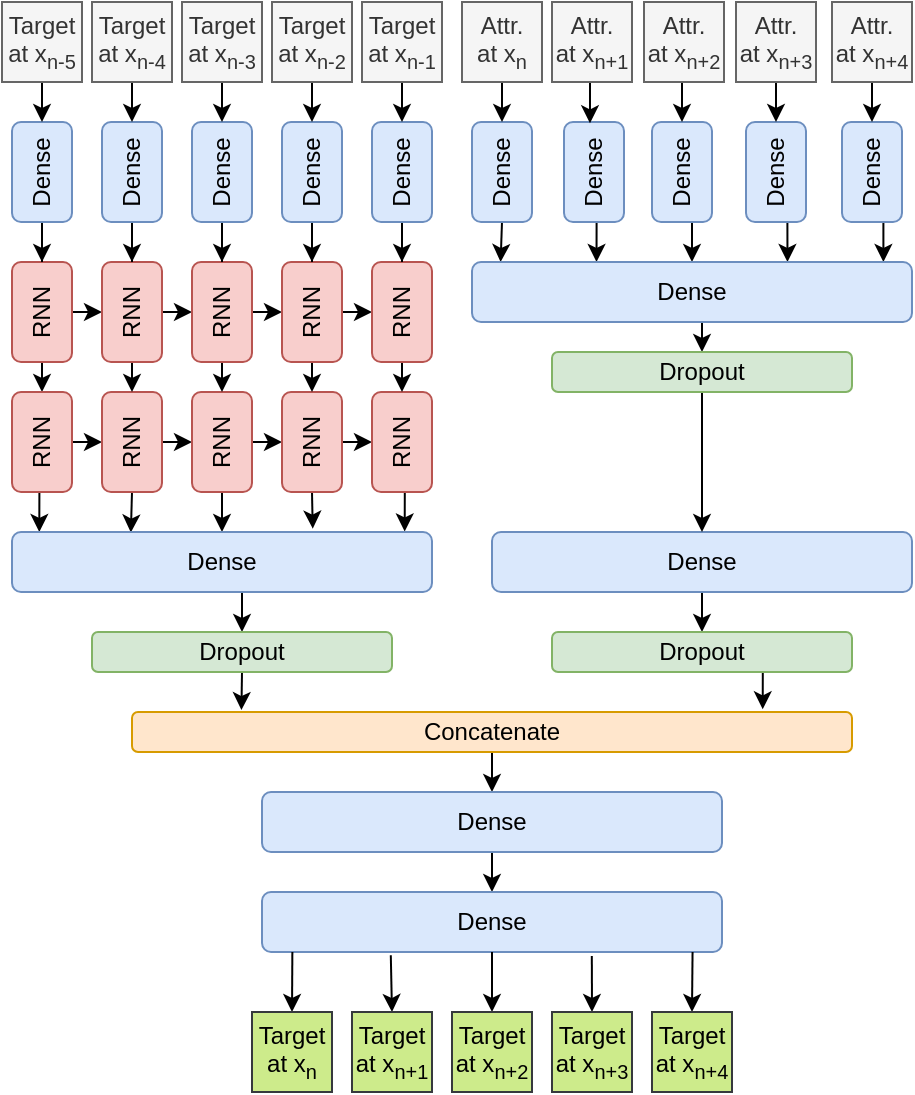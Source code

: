 <mxfile version="14.4.8" type="device"><diagram id="1M25UIxsB_glgNZVP3dG" name="Page-1"><mxGraphModel dx="1185" dy="630" grid="1" gridSize="10" guides="1" tooltips="1" connect="1" arrows="1" fold="1" page="1" pageScale="1" pageWidth="850" pageHeight="1100" math="0" shadow="0"><root><mxCell id="0"/><mxCell id="1" parent="0"/><mxCell id="8nzZF-PDBhlYx9urneNm-40" style="edgeStyle=orthogonalEdgeStyle;rounded=0;orthogonalLoop=1;jettySize=auto;html=1;exitX=0.5;exitY=1;exitDx=0;exitDy=0;entryX=0.5;entryY=0;entryDx=0;entryDy=0;" edge="1" parent="1" target="8nzZF-PDBhlYx9urneNm-30"><mxGeometry relative="1" as="geometry"><mxPoint x="290" y="295" as="sourcePoint"/></mxGeometry></mxCell><mxCell id="8nzZF-PDBhlYx9urneNm-43" style="edgeStyle=orthogonalEdgeStyle;rounded=0;orthogonalLoop=1;jettySize=auto;html=1;exitX=0;exitY=0.5;exitDx=0;exitDy=0;entryX=0.065;entryY=0;entryDx=0;entryDy=0;entryPerimeter=0;" edge="1" parent="1" target="8nzZF-PDBhlYx9urneNm-41"><mxGeometry relative="1" as="geometry"><mxPoint x="275" y="320" as="sourcePoint"/></mxGeometry></mxCell><mxCell id="8nzZF-PDBhlYx9urneNm-29" style="edgeStyle=orthogonalEdgeStyle;rounded=0;orthogonalLoop=1;jettySize=auto;html=1;exitX=0.5;exitY=1;exitDx=0;exitDy=0;entryX=0.5;entryY=0;entryDx=0;entryDy=0;" edge="1" parent="1" source="8nzZF-PDBhlYx9urneNm-30" target="8nzZF-PDBhlYx9urneNm-32"><mxGeometry relative="1" as="geometry"/></mxCell><mxCell id="8nzZF-PDBhlYx9urneNm-44" style="edgeStyle=orthogonalEdgeStyle;rounded=0;orthogonalLoop=1;jettySize=auto;html=1;exitX=0;exitY=0.5;exitDx=0;exitDy=0;entryX=0.283;entryY=0.009;entryDx=0;entryDy=0;entryPerimeter=0;" edge="1" parent="1" source="8nzZF-PDBhlYx9urneNm-30" target="8nzZF-PDBhlYx9urneNm-41"><mxGeometry relative="1" as="geometry"/></mxCell><mxCell id="8nzZF-PDBhlYx9urneNm-30" value="RNN" style="rounded=1;whiteSpace=wrap;html=1;rotation=-90;fillColor=#f8cecc;strokeColor=#b85450;" vertex="1" parent="1"><mxGeometry x="295" y="280" width="50" height="30" as="geometry"/></mxCell><mxCell id="8nzZF-PDBhlYx9urneNm-31" style="edgeStyle=orthogonalEdgeStyle;rounded=0;orthogonalLoop=1;jettySize=auto;html=1;exitX=0.5;exitY=1;exitDx=0;exitDy=0;entryX=0.5;entryY=0;entryDx=0;entryDy=0;" edge="1" parent="1" source="8nzZF-PDBhlYx9urneNm-32" target="8nzZF-PDBhlYx9urneNm-34"><mxGeometry relative="1" as="geometry"/></mxCell><mxCell id="8nzZF-PDBhlYx9urneNm-46" style="edgeStyle=orthogonalEdgeStyle;rounded=0;orthogonalLoop=1;jettySize=auto;html=1;exitX=0;exitY=0.5;exitDx=0;exitDy=0;entryX=0.5;entryY=0;entryDx=0;entryDy=0;" edge="1" parent="1" source="8nzZF-PDBhlYx9urneNm-32" target="8nzZF-PDBhlYx9urneNm-41"><mxGeometry relative="1" as="geometry"/></mxCell><mxCell id="8nzZF-PDBhlYx9urneNm-32" value="RNN" style="rounded=1;whiteSpace=wrap;html=1;rotation=-90;fillColor=#f8cecc;strokeColor=#b85450;" vertex="1" parent="1"><mxGeometry x="340" y="280" width="50" height="30" as="geometry"/></mxCell><mxCell id="8nzZF-PDBhlYx9urneNm-33" style="edgeStyle=orthogonalEdgeStyle;rounded=0;orthogonalLoop=1;jettySize=auto;html=1;exitX=0.5;exitY=1;exitDx=0;exitDy=0;entryX=0.5;entryY=0;entryDx=0;entryDy=0;" edge="1" parent="1" source="8nzZF-PDBhlYx9urneNm-34" target="8nzZF-PDBhlYx9urneNm-36"><mxGeometry relative="1" as="geometry"/></mxCell><mxCell id="8nzZF-PDBhlYx9urneNm-47" style="edgeStyle=orthogonalEdgeStyle;rounded=0;orthogonalLoop=1;jettySize=auto;html=1;exitX=0;exitY=0.5;exitDx=0;exitDy=0;entryX=0.716;entryY=-0.056;entryDx=0;entryDy=0;entryPerimeter=0;" edge="1" parent="1" source="8nzZF-PDBhlYx9urneNm-34" target="8nzZF-PDBhlYx9urneNm-41"><mxGeometry relative="1" as="geometry"/></mxCell><mxCell id="8nzZF-PDBhlYx9urneNm-34" value="RNN" style="rounded=1;whiteSpace=wrap;html=1;rotation=-90;fillColor=#f8cecc;strokeColor=#b85450;" vertex="1" parent="1"><mxGeometry x="385" y="280" width="50" height="30" as="geometry"/></mxCell><mxCell id="8nzZF-PDBhlYx9urneNm-48" style="edgeStyle=orthogonalEdgeStyle;rounded=0;orthogonalLoop=1;jettySize=auto;html=1;exitX=0;exitY=0.5;exitDx=0;exitDy=0;entryX=0.935;entryY=-0.009;entryDx=0;entryDy=0;entryPerimeter=0;" edge="1" parent="1" source="8nzZF-PDBhlYx9urneNm-36" target="8nzZF-PDBhlYx9urneNm-41"><mxGeometry relative="1" as="geometry"/></mxCell><mxCell id="8nzZF-PDBhlYx9urneNm-36" value="RNN" style="rounded=1;whiteSpace=wrap;html=1;rotation=-90;fillColor=#f8cecc;strokeColor=#b85450;" vertex="1" parent="1"><mxGeometry x="430" y="280" width="50" height="30" as="geometry"/></mxCell><mxCell id="8nzZF-PDBhlYx9urneNm-61" style="edgeStyle=orthogonalEdgeStyle;rounded=0;orthogonalLoop=1;jettySize=auto;html=1;exitX=0.5;exitY=1;exitDx=0;exitDy=0;entryX=0.5;entryY=0;entryDx=0;entryDy=0;" edge="1" parent="1" source="8nzZF-PDBhlYx9urneNm-41" target="8nzZF-PDBhlYx9urneNm-49"><mxGeometry relative="1" as="geometry"/></mxCell><mxCell id="8nzZF-PDBhlYx9urneNm-41" value="Dense" style="rounded=1;whiteSpace=wrap;html=1;rotation=0;fillColor=#dae8fc;strokeColor=#6c8ebf;" vertex="1" parent="1"><mxGeometry x="260" y="340" width="210" height="30" as="geometry"/></mxCell><mxCell id="8nzZF-PDBhlYx9urneNm-147" style="edgeStyle=orthogonalEdgeStyle;rounded=0;orthogonalLoop=1;jettySize=auto;html=1;exitX=0.5;exitY=1;exitDx=0;exitDy=0;entryX=0.152;entryY=-0.05;entryDx=0;entryDy=0;entryPerimeter=0;startArrow=none;startFill=0;endArrow=classic;endFill=1;" edge="1" parent="1" source="8nzZF-PDBhlYx9urneNm-49" target="8nzZF-PDBhlYx9urneNm-72"><mxGeometry relative="1" as="geometry"/></mxCell><mxCell id="8nzZF-PDBhlYx9urneNm-49" value="Dropout" style="rounded=1;whiteSpace=wrap;html=1;rotation=0;fillColor=#d5e8d4;strokeColor=#82b366;" vertex="1" parent="1"><mxGeometry x="300" y="390" width="150" height="20" as="geometry"/></mxCell><mxCell id="8nzZF-PDBhlYx9urneNm-64" style="edgeStyle=orthogonalEdgeStyle;rounded=0;orthogonalLoop=1;jettySize=auto;html=1;exitX=0;exitY=0.5;exitDx=0;exitDy=0;entryX=0.065;entryY=0;entryDx=0;entryDy=0;entryPerimeter=0;" edge="1" parent="1" source="8nzZF-PDBhlYx9urneNm-51" target="8nzZF-PDBhlYx9urneNm-56"><mxGeometry relative="1" as="geometry"/></mxCell><mxCell id="8nzZF-PDBhlYx9urneNm-51" value="Dense" style="rounded=1;whiteSpace=wrap;html=1;rotation=-90;fillColor=#dae8fc;strokeColor=#6c8ebf;" vertex="1" parent="1"><mxGeometry x="480" y="145" width="50" height="30" as="geometry"/></mxCell><mxCell id="8nzZF-PDBhlYx9urneNm-66" style="edgeStyle=orthogonalEdgeStyle;rounded=0;orthogonalLoop=1;jettySize=auto;html=1;exitX=0;exitY=0.5;exitDx=0;exitDy=0;entryX=0.283;entryY=0;entryDx=0;entryDy=0;entryPerimeter=0;" edge="1" parent="1" source="8nzZF-PDBhlYx9urneNm-52" target="8nzZF-PDBhlYx9urneNm-56"><mxGeometry relative="1" as="geometry"/></mxCell><mxCell id="8nzZF-PDBhlYx9urneNm-52" value="Dense" style="rounded=1;whiteSpace=wrap;html=1;rotation=-90;fillColor=#dae8fc;strokeColor=#6c8ebf;" vertex="1" parent="1"><mxGeometry x="526" y="145" width="50" height="30" as="geometry"/></mxCell><mxCell id="8nzZF-PDBhlYx9urneNm-65" style="edgeStyle=orthogonalEdgeStyle;rounded=0;orthogonalLoop=1;jettySize=auto;html=1;exitX=0;exitY=0.5;exitDx=0;exitDy=0;entryX=0.5;entryY=0;entryDx=0;entryDy=0;" edge="1" parent="1" source="8nzZF-PDBhlYx9urneNm-53" target="8nzZF-PDBhlYx9urneNm-56"><mxGeometry relative="1" as="geometry"/></mxCell><mxCell id="8nzZF-PDBhlYx9urneNm-53" value="Dense" style="rounded=1;whiteSpace=wrap;html=1;rotation=-90;fillColor=#dae8fc;strokeColor=#6c8ebf;" vertex="1" parent="1"><mxGeometry x="570" y="145" width="50" height="30" as="geometry"/></mxCell><mxCell id="8nzZF-PDBhlYx9urneNm-67" style="edgeStyle=orthogonalEdgeStyle;rounded=0;orthogonalLoop=1;jettySize=auto;html=1;exitX=0;exitY=0.5;exitDx=0;exitDy=0;entryX=0.717;entryY=0;entryDx=0;entryDy=0;entryPerimeter=0;" edge="1" parent="1" source="8nzZF-PDBhlYx9urneNm-54" target="8nzZF-PDBhlYx9urneNm-56"><mxGeometry relative="1" as="geometry"/></mxCell><mxCell id="8nzZF-PDBhlYx9urneNm-54" value="Dense" style="rounded=1;whiteSpace=wrap;html=1;rotation=-90;fillColor=#dae8fc;strokeColor=#6c8ebf;" vertex="1" parent="1"><mxGeometry x="617" y="145" width="50" height="30" as="geometry"/></mxCell><mxCell id="8nzZF-PDBhlYx9urneNm-68" style="edgeStyle=orthogonalEdgeStyle;rounded=0;orthogonalLoop=1;jettySize=auto;html=1;exitX=0;exitY=0.5;exitDx=0;exitDy=0;entryX=0.935;entryY=0;entryDx=0;entryDy=0;entryPerimeter=0;" edge="1" parent="1" source="8nzZF-PDBhlYx9urneNm-55" target="8nzZF-PDBhlYx9urneNm-56"><mxGeometry relative="1" as="geometry"/></mxCell><mxCell id="8nzZF-PDBhlYx9urneNm-55" value="Dense" style="rounded=1;whiteSpace=wrap;html=1;rotation=-90;fillColor=#dae8fc;strokeColor=#6c8ebf;" vertex="1" parent="1"><mxGeometry x="665" y="145" width="50" height="30" as="geometry"/></mxCell><mxCell id="8nzZF-PDBhlYx9urneNm-69" style="edgeStyle=orthogonalEdgeStyle;rounded=0;orthogonalLoop=1;jettySize=auto;html=1;exitX=0.5;exitY=1;exitDx=0;exitDy=0;entryX=0.5;entryY=0;entryDx=0;entryDy=0;" edge="1" parent="1" source="8nzZF-PDBhlYx9urneNm-56" target="8nzZF-PDBhlYx9urneNm-59"><mxGeometry relative="1" as="geometry"/></mxCell><mxCell id="8nzZF-PDBhlYx9urneNm-56" value="Dense" style="rounded=1;whiteSpace=wrap;html=1;rotation=0;fillColor=#dae8fc;strokeColor=#6c8ebf;" vertex="1" parent="1"><mxGeometry x="490" y="205" width="220" height="30" as="geometry"/></mxCell><mxCell id="8nzZF-PDBhlYx9urneNm-71" style="edgeStyle=orthogonalEdgeStyle;rounded=0;orthogonalLoop=1;jettySize=auto;html=1;exitX=0.5;exitY=1;exitDx=0;exitDy=0;entryX=0.5;entryY=0;entryDx=0;entryDy=0;" edge="1" parent="1" source="8nzZF-PDBhlYx9urneNm-58" target="8nzZF-PDBhlYx9urneNm-60"><mxGeometry relative="1" as="geometry"/></mxCell><mxCell id="8nzZF-PDBhlYx9urneNm-58" value="Dense" style="rounded=1;whiteSpace=wrap;html=1;rotation=0;fillColor=#dae8fc;strokeColor=#6c8ebf;" vertex="1" parent="1"><mxGeometry x="500" y="340" width="210" height="30" as="geometry"/></mxCell><mxCell id="8nzZF-PDBhlYx9urneNm-70" style="edgeStyle=orthogonalEdgeStyle;rounded=0;orthogonalLoop=1;jettySize=auto;html=1;exitX=0.5;exitY=1;exitDx=0;exitDy=0;entryX=0.5;entryY=0;entryDx=0;entryDy=0;" edge="1" parent="1" source="8nzZF-PDBhlYx9urneNm-59" target="8nzZF-PDBhlYx9urneNm-58"><mxGeometry relative="1" as="geometry"/></mxCell><mxCell id="8nzZF-PDBhlYx9urneNm-59" value="Dropout" style="rounded=1;whiteSpace=wrap;html=1;rotation=0;fillColor=#d5e8d4;strokeColor=#82b366;" vertex="1" parent="1"><mxGeometry x="530" y="250" width="150" height="20" as="geometry"/></mxCell><mxCell id="8nzZF-PDBhlYx9urneNm-75" style="edgeStyle=orthogonalEdgeStyle;rounded=0;orthogonalLoop=1;jettySize=auto;html=1;exitX=0.5;exitY=1;exitDx=0;exitDy=0;entryX=0.876;entryY=-0.067;entryDx=0;entryDy=0;entryPerimeter=0;" edge="1" parent="1" source="8nzZF-PDBhlYx9urneNm-60" target="8nzZF-PDBhlYx9urneNm-72"><mxGeometry relative="1" as="geometry"/></mxCell><mxCell id="8nzZF-PDBhlYx9urneNm-60" value="Dropout" style="rounded=1;whiteSpace=wrap;html=1;rotation=0;fillColor=#d5e8d4;strokeColor=#82b366;" vertex="1" parent="1"><mxGeometry x="530" y="390" width="150" height="20" as="geometry"/></mxCell><mxCell id="8nzZF-PDBhlYx9urneNm-78" style="edgeStyle=orthogonalEdgeStyle;rounded=0;orthogonalLoop=1;jettySize=auto;html=1;exitX=0.5;exitY=1;exitDx=0;exitDy=0;entryX=0.5;entryY=0;entryDx=0;entryDy=0;" edge="1" parent="1" source="8nzZF-PDBhlYx9urneNm-72" target="8nzZF-PDBhlYx9urneNm-76"><mxGeometry relative="1" as="geometry"/></mxCell><mxCell id="8nzZF-PDBhlYx9urneNm-72" value="Concatenate" style="rounded=1;whiteSpace=wrap;html=1;rotation=0;fillColor=#ffe6cc;strokeColor=#d79b00;" vertex="1" parent="1"><mxGeometry x="320" y="430" width="360" height="20" as="geometry"/></mxCell><mxCell id="8nzZF-PDBhlYx9urneNm-79" style="edgeStyle=orthogonalEdgeStyle;rounded=0;orthogonalLoop=1;jettySize=auto;html=1;exitX=0.5;exitY=1;exitDx=0;exitDy=0;entryX=0.5;entryY=0;entryDx=0;entryDy=0;" edge="1" parent="1" source="8nzZF-PDBhlYx9urneNm-76" target="8nzZF-PDBhlYx9urneNm-77"><mxGeometry relative="1" as="geometry"/></mxCell><mxCell id="8nzZF-PDBhlYx9urneNm-76" value="Dense" style="rounded=1;whiteSpace=wrap;html=1;rotation=0;fillColor=#dae8fc;strokeColor=#6c8ebf;" vertex="1" parent="1"><mxGeometry x="385" y="470" width="230" height="30" as="geometry"/></mxCell><mxCell id="8nzZF-PDBhlYx9urneNm-77" value="Dense" style="rounded=1;whiteSpace=wrap;html=1;rotation=0;fillColor=#dae8fc;strokeColor=#6c8ebf;" vertex="1" parent="1"><mxGeometry x="385" y="520" width="230" height="30" as="geometry"/></mxCell><mxCell id="8nzZF-PDBhlYx9urneNm-91" style="edgeStyle=orthogonalEdgeStyle;rounded=0;orthogonalLoop=1;jettySize=auto;html=1;exitX=0.5;exitY=1;exitDx=0;exitDy=0;entryX=1;entryY=0.5;entryDx=0;entryDy=0;" edge="1" parent="1" source="8nzZF-PDBhlYx9urneNm-92"><mxGeometry relative="1" as="geometry"><mxPoint x="505" y="135" as="targetPoint"/></mxGeometry></mxCell><mxCell id="8nzZF-PDBhlYx9urneNm-92" value="&lt;div&gt;Attr.&lt;br&gt;&lt;/div&gt;&lt;div&gt;at x&lt;sub&gt;n&lt;/sub&gt;&lt;br&gt;&lt;/div&gt;" style="whiteSpace=wrap;html=1;aspect=fixed;fillColor=#f5f5f5;strokeColor=#666666;fontColor=#333333;" vertex="1" parent="1"><mxGeometry x="485" y="75" width="40" height="40" as="geometry"/></mxCell><mxCell id="8nzZF-PDBhlYx9urneNm-148" style="edgeStyle=orthogonalEdgeStyle;rounded=0;orthogonalLoop=1;jettySize=auto;html=1;exitX=0.5;exitY=1;exitDx=0;exitDy=0;entryX=0.987;entryY=0.433;entryDx=0;entryDy=0;entryPerimeter=0;startArrow=none;startFill=0;endArrow=classic;endFill=1;" edge="1" parent="1" source="8nzZF-PDBhlYx9urneNm-94" target="8nzZF-PDBhlYx9urneNm-52"><mxGeometry relative="1" as="geometry"/></mxCell><mxCell id="8nzZF-PDBhlYx9urneNm-94" value="&lt;div&gt;Attr.&lt;br&gt;&lt;/div&gt;&lt;div&gt;at x&lt;sub&gt;n+1&lt;/sub&gt;&lt;br&gt;&lt;/div&gt;" style="whiteSpace=wrap;html=1;aspect=fixed;fillColor=#f5f5f5;strokeColor=#666666;fontColor=#333333;" vertex="1" parent="1"><mxGeometry x="530" y="75" width="40" height="40" as="geometry"/></mxCell><mxCell id="8nzZF-PDBhlYx9urneNm-149" style="edgeStyle=orthogonalEdgeStyle;rounded=0;orthogonalLoop=1;jettySize=auto;html=1;exitX=0.5;exitY=1;exitDx=0;exitDy=0;entryX=1;entryY=0.5;entryDx=0;entryDy=0;startArrow=none;startFill=0;endArrow=classic;endFill=1;" edge="1" parent="1" source="8nzZF-PDBhlYx9urneNm-96" target="8nzZF-PDBhlYx9urneNm-53"><mxGeometry relative="1" as="geometry"/></mxCell><mxCell id="8nzZF-PDBhlYx9urneNm-96" value="&lt;div&gt;Attr.&lt;br&gt;&lt;/div&gt;&lt;div&gt;at x&lt;sub&gt;n+2&lt;/sub&gt;&lt;br&gt;&lt;/div&gt;" style="whiteSpace=wrap;html=1;aspect=fixed;fillColor=#f5f5f5;strokeColor=#666666;fontColor=#333333;" vertex="1" parent="1"><mxGeometry x="576" y="75" width="40" height="40" as="geometry"/></mxCell><mxCell id="8nzZF-PDBhlYx9urneNm-150" style="edgeStyle=orthogonalEdgeStyle;rounded=0;orthogonalLoop=1;jettySize=auto;html=1;exitX=0.5;exitY=1;exitDx=0;exitDy=0;entryX=1;entryY=0.5;entryDx=0;entryDy=0;startArrow=none;startFill=0;endArrow=classic;endFill=1;" edge="1" parent="1" source="8nzZF-PDBhlYx9urneNm-98" target="8nzZF-PDBhlYx9urneNm-54"><mxGeometry relative="1" as="geometry"/></mxCell><mxCell id="8nzZF-PDBhlYx9urneNm-98" value="&lt;div&gt;Attr.&lt;br&gt;&lt;/div&gt;&lt;div&gt;at x&lt;sub&gt;n+3&lt;/sub&gt;&lt;br&gt;&lt;/div&gt;" style="whiteSpace=wrap;html=1;aspect=fixed;fillColor=#f5f5f5;strokeColor=#666666;fontColor=#333333;" vertex="1" parent="1"><mxGeometry x="622" y="75" width="40" height="40" as="geometry"/></mxCell><mxCell id="8nzZF-PDBhlYx9urneNm-151" style="edgeStyle=orthogonalEdgeStyle;rounded=0;orthogonalLoop=1;jettySize=auto;html=1;exitX=0.5;exitY=1;exitDx=0;exitDy=0;entryX=1;entryY=0.5;entryDx=0;entryDy=0;startArrow=none;startFill=0;endArrow=classic;endFill=1;" edge="1" parent="1" source="8nzZF-PDBhlYx9urneNm-100" target="8nzZF-PDBhlYx9urneNm-55"><mxGeometry relative="1" as="geometry"/></mxCell><mxCell id="8nzZF-PDBhlYx9urneNm-100" value="&lt;div&gt;Attr.&lt;br&gt;&lt;/div&gt;&lt;div&gt;at x&lt;sub&gt;n&lt;/sub&gt;&lt;sub&gt;+4&lt;/sub&gt;&lt;/div&gt;" style="whiteSpace=wrap;html=1;aspect=fixed;fillColor=#f5f5f5;strokeColor=#666666;fontColor=#333333;" vertex="1" parent="1"><mxGeometry x="670" y="75" width="40" height="40" as="geometry"/></mxCell><mxCell id="8nzZF-PDBhlYx9urneNm-106" style="edgeStyle=orthogonalEdgeStyle;rounded=0;orthogonalLoop=1;jettySize=auto;html=1;exitX=0.5;exitY=0;exitDx=0;exitDy=0;entryX=0.066;entryY=1;entryDx=0;entryDy=0;entryPerimeter=0;startArrow=classic;startFill=1;endArrow=none;endFill=0;" edge="1" parent="1" source="8nzZF-PDBhlYx9urneNm-101" target="8nzZF-PDBhlYx9urneNm-77"><mxGeometry relative="1" as="geometry"/></mxCell><mxCell id="8nzZF-PDBhlYx9urneNm-101" value="&lt;div&gt;Target&lt;/div&gt;&lt;div&gt;at x&lt;sub&gt;n&lt;/sub&gt;&lt;/div&gt;" style="whiteSpace=wrap;html=1;aspect=fixed;fillColor=#cdeb8b;strokeColor=#36393d;" vertex="1" parent="1"><mxGeometry x="380" y="580" width="40" height="40" as="geometry"/></mxCell><mxCell id="8nzZF-PDBhlYx9urneNm-108" style="edgeStyle=orthogonalEdgeStyle;rounded=0;orthogonalLoop=1;jettySize=auto;html=1;exitX=0.5;exitY=0;exitDx=0;exitDy=0;entryX=0.28;entryY=1.053;entryDx=0;entryDy=0;entryPerimeter=0;startArrow=classic;startFill=1;endArrow=none;endFill=0;" edge="1" parent="1" source="8nzZF-PDBhlYx9urneNm-102" target="8nzZF-PDBhlYx9urneNm-77"><mxGeometry relative="1" as="geometry"/></mxCell><mxCell id="8nzZF-PDBhlYx9urneNm-102" value="&lt;div&gt;Target&lt;/div&gt;&lt;div&gt;at x&lt;sub&gt;n+1&lt;/sub&gt;&lt;br&gt;&lt;/div&gt;" style="whiteSpace=wrap;html=1;aspect=fixed;fillColor=#cdeb8b;strokeColor=#36393d;" vertex="1" parent="1"><mxGeometry x="430" y="580" width="40" height="40" as="geometry"/></mxCell><mxCell id="8nzZF-PDBhlYx9urneNm-109" style="edgeStyle=orthogonalEdgeStyle;rounded=0;orthogonalLoop=1;jettySize=auto;html=1;exitX=0.5;exitY=0;exitDx=0;exitDy=0;entryX=0.5;entryY=1;entryDx=0;entryDy=0;startArrow=classic;startFill=1;endArrow=none;endFill=0;" edge="1" parent="1" source="8nzZF-PDBhlYx9urneNm-103" target="8nzZF-PDBhlYx9urneNm-77"><mxGeometry relative="1" as="geometry"/></mxCell><mxCell id="8nzZF-PDBhlYx9urneNm-103" value="&lt;div&gt;Target&lt;/div&gt;&lt;div&gt;at x&lt;sub&gt;n+2&lt;/sub&gt;&lt;/div&gt;" style="whiteSpace=wrap;html=1;aspect=fixed;fillColor=#cdeb8b;strokeColor=#36393d;" vertex="1" parent="1"><mxGeometry x="480" y="580" width="40" height="40" as="geometry"/></mxCell><mxCell id="8nzZF-PDBhlYx9urneNm-110" style="edgeStyle=orthogonalEdgeStyle;rounded=0;orthogonalLoop=1;jettySize=auto;html=1;exitX=0.5;exitY=0;exitDx=0;exitDy=0;entryX=0.717;entryY=1.067;entryDx=0;entryDy=0;entryPerimeter=0;startArrow=classic;startFill=1;endArrow=none;endFill=0;" edge="1" parent="1" source="8nzZF-PDBhlYx9urneNm-104" target="8nzZF-PDBhlYx9urneNm-77"><mxGeometry relative="1" as="geometry"/></mxCell><mxCell id="8nzZF-PDBhlYx9urneNm-104" value="&lt;div&gt;Target&lt;/div&gt;&lt;div&gt;at x&lt;sub&gt;n+3&lt;/sub&gt;&lt;/div&gt;" style="whiteSpace=wrap;html=1;aspect=fixed;fillColor=#cdeb8b;strokeColor=#36393d;" vertex="1" parent="1"><mxGeometry x="530" y="580" width="40" height="40" as="geometry"/></mxCell><mxCell id="8nzZF-PDBhlYx9urneNm-111" style="edgeStyle=orthogonalEdgeStyle;rounded=0;orthogonalLoop=1;jettySize=auto;html=1;exitX=0.5;exitY=0;exitDx=0;exitDy=0;entryX=0.936;entryY=1;entryDx=0;entryDy=0;entryPerimeter=0;startArrow=classic;startFill=1;endArrow=none;endFill=0;" edge="1" parent="1" source="8nzZF-PDBhlYx9urneNm-105" target="8nzZF-PDBhlYx9urneNm-77"><mxGeometry relative="1" as="geometry"/></mxCell><mxCell id="8nzZF-PDBhlYx9urneNm-105" value="&lt;div&gt;Target&lt;/div&gt;&lt;div&gt;at x&lt;sub&gt;n+4&lt;/sub&gt;&lt;/div&gt;" style="whiteSpace=wrap;html=1;aspect=fixed;fillColor=#cdeb8b;strokeColor=#36393d;" vertex="1" parent="1"><mxGeometry x="580" y="580" width="40" height="40" as="geometry"/></mxCell><mxCell id="8nzZF-PDBhlYx9urneNm-112" style="edgeStyle=orthogonalEdgeStyle;rounded=0;orthogonalLoop=1;jettySize=auto;html=1;exitX=0.5;exitY=1;exitDx=0;exitDy=0;entryX=0.5;entryY=0;entryDx=0;entryDy=0;" edge="1" parent="1" source="8nzZF-PDBhlYx9urneNm-113" target="8nzZF-PDBhlYx9urneNm-117"><mxGeometry relative="1" as="geometry"/></mxCell><mxCell id="8nzZF-PDBhlYx9urneNm-142" style="edgeStyle=orthogonalEdgeStyle;rounded=0;orthogonalLoop=1;jettySize=auto;html=1;exitX=0;exitY=0.5;exitDx=0;exitDy=0;entryX=1;entryY=0.5;entryDx=0;entryDy=0;startArrow=none;startFill=0;endArrow=classic;endFill=1;" edge="1" parent="1" source="8nzZF-PDBhlYx9urneNm-113" target="8nzZF-PDBhlYx9urneNm-141"><mxGeometry relative="1" as="geometry"/></mxCell><mxCell id="8nzZF-PDBhlYx9urneNm-113" value="RNN" style="rounded=1;whiteSpace=wrap;html=1;rotation=-90;fillColor=#f8cecc;strokeColor=#b85450;" vertex="1" parent="1"><mxGeometry x="250" y="215" width="50" height="30" as="geometry"/></mxCell><mxCell id="8nzZF-PDBhlYx9urneNm-114" style="edgeStyle=orthogonalEdgeStyle;rounded=0;orthogonalLoop=1;jettySize=auto;html=1;entryX=1;entryY=0.5;entryDx=0;entryDy=0;" edge="1" parent="1" source="8nzZF-PDBhlYx9urneNm-115" target="8nzZF-PDBhlYx9urneNm-113"><mxGeometry relative="1" as="geometry"/></mxCell><mxCell id="8nzZF-PDBhlYx9urneNm-115" value="Dense" style="rounded=1;whiteSpace=wrap;html=1;rotation=-90;fillColor=#dae8fc;strokeColor=#6c8ebf;" vertex="1" parent="1"><mxGeometry x="250" y="145" width="50" height="30" as="geometry"/></mxCell><mxCell id="8nzZF-PDBhlYx9urneNm-116" style="edgeStyle=orthogonalEdgeStyle;rounded=0;orthogonalLoop=1;jettySize=auto;html=1;exitX=0.5;exitY=1;exitDx=0;exitDy=0;entryX=0.5;entryY=0;entryDx=0;entryDy=0;" edge="1" parent="1" source="8nzZF-PDBhlYx9urneNm-117" target="8nzZF-PDBhlYx9urneNm-121"><mxGeometry relative="1" as="geometry"/></mxCell><mxCell id="8nzZF-PDBhlYx9urneNm-143" style="edgeStyle=orthogonalEdgeStyle;rounded=0;orthogonalLoop=1;jettySize=auto;html=1;exitX=0;exitY=0.5;exitDx=0;exitDy=0;entryX=1;entryY=0.5;entryDx=0;entryDy=0;startArrow=none;startFill=0;endArrow=classic;endFill=1;" edge="1" parent="1" source="8nzZF-PDBhlYx9urneNm-117" target="8nzZF-PDBhlYx9urneNm-30"><mxGeometry relative="1" as="geometry"/></mxCell><mxCell id="8nzZF-PDBhlYx9urneNm-117" value="RNN" style="rounded=1;whiteSpace=wrap;html=1;rotation=-90;fillColor=#f8cecc;strokeColor=#b85450;" vertex="1" parent="1"><mxGeometry x="295" y="215" width="50" height="30" as="geometry"/></mxCell><mxCell id="8nzZF-PDBhlYx9urneNm-118" style="edgeStyle=orthogonalEdgeStyle;rounded=0;orthogonalLoop=1;jettySize=auto;html=1;entryX=1;entryY=0.5;entryDx=0;entryDy=0;" edge="1" parent="1" source="8nzZF-PDBhlYx9urneNm-119" target="8nzZF-PDBhlYx9urneNm-117"><mxGeometry relative="1" as="geometry"/></mxCell><mxCell id="8nzZF-PDBhlYx9urneNm-119" value="Dense" style="rounded=1;whiteSpace=wrap;html=1;rotation=-90;fillColor=#dae8fc;strokeColor=#6c8ebf;" vertex="1" parent="1"><mxGeometry x="295" y="145" width="50" height="30" as="geometry"/></mxCell><mxCell id="8nzZF-PDBhlYx9urneNm-120" style="edgeStyle=orthogonalEdgeStyle;rounded=0;orthogonalLoop=1;jettySize=auto;html=1;exitX=0.5;exitY=1;exitDx=0;exitDy=0;entryX=0.5;entryY=0;entryDx=0;entryDy=0;" edge="1" parent="1" source="8nzZF-PDBhlYx9urneNm-121" target="8nzZF-PDBhlYx9urneNm-125"><mxGeometry relative="1" as="geometry"/></mxCell><mxCell id="8nzZF-PDBhlYx9urneNm-144" style="edgeStyle=orthogonalEdgeStyle;rounded=0;orthogonalLoop=1;jettySize=auto;html=1;exitX=0;exitY=0.5;exitDx=0;exitDy=0;entryX=1;entryY=0.5;entryDx=0;entryDy=0;startArrow=none;startFill=0;endArrow=classic;endFill=1;" edge="1" parent="1" source="8nzZF-PDBhlYx9urneNm-121" target="8nzZF-PDBhlYx9urneNm-32"><mxGeometry relative="1" as="geometry"/></mxCell><mxCell id="8nzZF-PDBhlYx9urneNm-121" value="RNN" style="rounded=1;whiteSpace=wrap;html=1;rotation=-90;fillColor=#f8cecc;strokeColor=#b85450;" vertex="1" parent="1"><mxGeometry x="340" y="215" width="50" height="30" as="geometry"/></mxCell><mxCell id="8nzZF-PDBhlYx9urneNm-122" style="edgeStyle=orthogonalEdgeStyle;rounded=0;orthogonalLoop=1;jettySize=auto;html=1;entryX=1;entryY=0.5;entryDx=0;entryDy=0;" edge="1" parent="1" source="8nzZF-PDBhlYx9urneNm-123" target="8nzZF-PDBhlYx9urneNm-121"><mxGeometry relative="1" as="geometry"/></mxCell><mxCell id="8nzZF-PDBhlYx9urneNm-123" value="Dense" style="rounded=1;whiteSpace=wrap;html=1;rotation=-90;fillColor=#dae8fc;strokeColor=#6c8ebf;" vertex="1" parent="1"><mxGeometry x="340" y="145" width="50" height="30" as="geometry"/></mxCell><mxCell id="8nzZF-PDBhlYx9urneNm-124" style="edgeStyle=orthogonalEdgeStyle;rounded=0;orthogonalLoop=1;jettySize=auto;html=1;exitX=0.5;exitY=1;exitDx=0;exitDy=0;entryX=0.5;entryY=0;entryDx=0;entryDy=0;" edge="1" parent="1" source="8nzZF-PDBhlYx9urneNm-125" target="8nzZF-PDBhlYx9urneNm-128"><mxGeometry relative="1" as="geometry"/></mxCell><mxCell id="8nzZF-PDBhlYx9urneNm-145" style="edgeStyle=orthogonalEdgeStyle;rounded=0;orthogonalLoop=1;jettySize=auto;html=1;exitX=0;exitY=0.5;exitDx=0;exitDy=0;entryX=1;entryY=0.5;entryDx=0;entryDy=0;startArrow=none;startFill=0;endArrow=classic;endFill=1;" edge="1" parent="1" source="8nzZF-PDBhlYx9urneNm-125" target="8nzZF-PDBhlYx9urneNm-34"><mxGeometry relative="1" as="geometry"/></mxCell><mxCell id="8nzZF-PDBhlYx9urneNm-125" value="RNN" style="rounded=1;whiteSpace=wrap;html=1;rotation=-90;fillColor=#f8cecc;strokeColor=#b85450;" vertex="1" parent="1"><mxGeometry x="385" y="215" width="50" height="30" as="geometry"/></mxCell><mxCell id="8nzZF-PDBhlYx9urneNm-126" style="edgeStyle=orthogonalEdgeStyle;rounded=0;orthogonalLoop=1;jettySize=auto;html=1;entryX=1;entryY=0.5;entryDx=0;entryDy=0;" edge="1" parent="1" source="8nzZF-PDBhlYx9urneNm-127" target="8nzZF-PDBhlYx9urneNm-125"><mxGeometry relative="1" as="geometry"/></mxCell><mxCell id="8nzZF-PDBhlYx9urneNm-127" value="Dense" style="rounded=1;whiteSpace=wrap;html=1;rotation=-90;fillColor=#dae8fc;strokeColor=#6c8ebf;" vertex="1" parent="1"><mxGeometry x="385" y="145" width="50" height="30" as="geometry"/></mxCell><mxCell id="8nzZF-PDBhlYx9urneNm-146" style="edgeStyle=orthogonalEdgeStyle;rounded=0;orthogonalLoop=1;jettySize=auto;html=1;exitX=0;exitY=0.5;exitDx=0;exitDy=0;entryX=1;entryY=0.5;entryDx=0;entryDy=0;startArrow=none;startFill=0;endArrow=classic;endFill=1;" edge="1" parent="1" source="8nzZF-PDBhlYx9urneNm-128" target="8nzZF-PDBhlYx9urneNm-36"><mxGeometry relative="1" as="geometry"/></mxCell><mxCell id="8nzZF-PDBhlYx9urneNm-128" value="RNN" style="rounded=1;whiteSpace=wrap;html=1;rotation=-90;fillColor=#f8cecc;strokeColor=#b85450;" vertex="1" parent="1"><mxGeometry x="430" y="215" width="50" height="30" as="geometry"/></mxCell><mxCell id="8nzZF-PDBhlYx9urneNm-129" style="edgeStyle=orthogonalEdgeStyle;rounded=0;orthogonalLoop=1;jettySize=auto;html=1;entryX=1;entryY=0.5;entryDx=0;entryDy=0;" edge="1" parent="1" source="8nzZF-PDBhlYx9urneNm-130" target="8nzZF-PDBhlYx9urneNm-128"><mxGeometry relative="1" as="geometry"/></mxCell><mxCell id="8nzZF-PDBhlYx9urneNm-130" value="Dense" style="rounded=1;whiteSpace=wrap;html=1;rotation=-90;fillColor=#dae8fc;strokeColor=#6c8ebf;" vertex="1" parent="1"><mxGeometry x="430" y="145" width="50" height="30" as="geometry"/></mxCell><mxCell id="8nzZF-PDBhlYx9urneNm-131" style="edgeStyle=orthogonalEdgeStyle;rounded=0;orthogonalLoop=1;jettySize=auto;html=1;exitX=0.5;exitY=1;exitDx=0;exitDy=0;entryX=1;entryY=0.5;entryDx=0;entryDy=0;" edge="1" parent="1" source="8nzZF-PDBhlYx9urneNm-132" target="8nzZF-PDBhlYx9urneNm-115"><mxGeometry relative="1" as="geometry"/></mxCell><mxCell id="8nzZF-PDBhlYx9urneNm-132" value="&lt;div&gt;Target&lt;/div&gt;&lt;div&gt;at x&lt;sub&gt;n-5&lt;/sub&gt;&lt;br&gt;&lt;/div&gt;" style="whiteSpace=wrap;html=1;aspect=fixed;fillColor=#f5f5f5;strokeColor=#666666;fontColor=#333333;" vertex="1" parent="1"><mxGeometry x="255" y="75" width="40" height="40" as="geometry"/></mxCell><mxCell id="8nzZF-PDBhlYx9urneNm-133" style="edgeStyle=orthogonalEdgeStyle;rounded=0;orthogonalLoop=1;jettySize=auto;html=1;exitX=0.5;exitY=1;exitDx=0;exitDy=0;entryX=1;entryY=0.5;entryDx=0;entryDy=0;" edge="1" parent="1" source="8nzZF-PDBhlYx9urneNm-134" target="8nzZF-PDBhlYx9urneNm-119"><mxGeometry relative="1" as="geometry"/></mxCell><mxCell id="8nzZF-PDBhlYx9urneNm-134" value="&lt;div&gt;Target&lt;/div&gt;&lt;div&gt;at x&lt;sub&gt;n-4&lt;/sub&gt;&lt;br&gt;&lt;/div&gt;" style="whiteSpace=wrap;html=1;aspect=fixed;fillColor=#f5f5f5;strokeColor=#666666;fontColor=#333333;" vertex="1" parent="1"><mxGeometry x="300" y="75" width="40" height="40" as="geometry"/></mxCell><mxCell id="8nzZF-PDBhlYx9urneNm-135" style="edgeStyle=orthogonalEdgeStyle;rounded=0;orthogonalLoop=1;jettySize=auto;html=1;exitX=0.5;exitY=1;exitDx=0;exitDy=0;entryX=1;entryY=0.5;entryDx=0;entryDy=0;" edge="1" parent="1" source="8nzZF-PDBhlYx9urneNm-136" target="8nzZF-PDBhlYx9urneNm-123"><mxGeometry relative="1" as="geometry"/></mxCell><mxCell id="8nzZF-PDBhlYx9urneNm-136" value="&lt;div&gt;Target&lt;/div&gt;&lt;div&gt;at x&lt;sub&gt;n-3&lt;/sub&gt;&lt;/div&gt;" style="whiteSpace=wrap;html=1;aspect=fixed;fillColor=#f5f5f5;strokeColor=#666666;fontColor=#333333;" vertex="1" parent="1"><mxGeometry x="345" y="75" width="40" height="40" as="geometry"/></mxCell><mxCell id="8nzZF-PDBhlYx9urneNm-137" style="edgeStyle=orthogonalEdgeStyle;rounded=0;orthogonalLoop=1;jettySize=auto;html=1;exitX=0.5;exitY=1;exitDx=0;exitDy=0;entryX=1;entryY=0.5;entryDx=0;entryDy=0;" edge="1" parent="1" source="8nzZF-PDBhlYx9urneNm-138" target="8nzZF-PDBhlYx9urneNm-127"><mxGeometry relative="1" as="geometry"><Array as="points"/></mxGeometry></mxCell><mxCell id="8nzZF-PDBhlYx9urneNm-138" value="&lt;div&gt;Target&lt;/div&gt;&lt;div&gt;at x&lt;sub&gt;n-2&lt;/sub&gt;&lt;br&gt;&lt;/div&gt;" style="whiteSpace=wrap;html=1;aspect=fixed;fillColor=#f5f5f5;strokeColor=#666666;fontColor=#333333;" vertex="1" parent="1"><mxGeometry x="390" y="75" width="40" height="40" as="geometry"/></mxCell><mxCell id="8nzZF-PDBhlYx9urneNm-139" style="edgeStyle=orthogonalEdgeStyle;rounded=0;orthogonalLoop=1;jettySize=auto;html=1;exitX=0.5;exitY=1;exitDx=0;exitDy=0;entryX=1;entryY=0.5;entryDx=0;entryDy=0;" edge="1" parent="1" source="8nzZF-PDBhlYx9urneNm-140" target="8nzZF-PDBhlYx9urneNm-130"><mxGeometry relative="1" as="geometry"/></mxCell><mxCell id="8nzZF-PDBhlYx9urneNm-140" value="&lt;div&gt;Target&lt;/div&gt;&lt;div&gt;at x&lt;sub&gt;n-1&lt;/sub&gt;&lt;br&gt;&lt;/div&gt;" style="whiteSpace=wrap;html=1;aspect=fixed;fillColor=#f5f5f5;strokeColor=#666666;fontColor=#333333;" vertex="1" parent="1"><mxGeometry x="435" y="75" width="40" height="40" as="geometry"/></mxCell><mxCell id="8nzZF-PDBhlYx9urneNm-141" value="RNN" style="rounded=1;whiteSpace=wrap;html=1;rotation=-90;fillColor=#f8cecc;strokeColor=#b85450;" vertex="1" parent="1"><mxGeometry x="250" y="280" width="50" height="30" as="geometry"/></mxCell></root></mxGraphModel></diagram></mxfile>